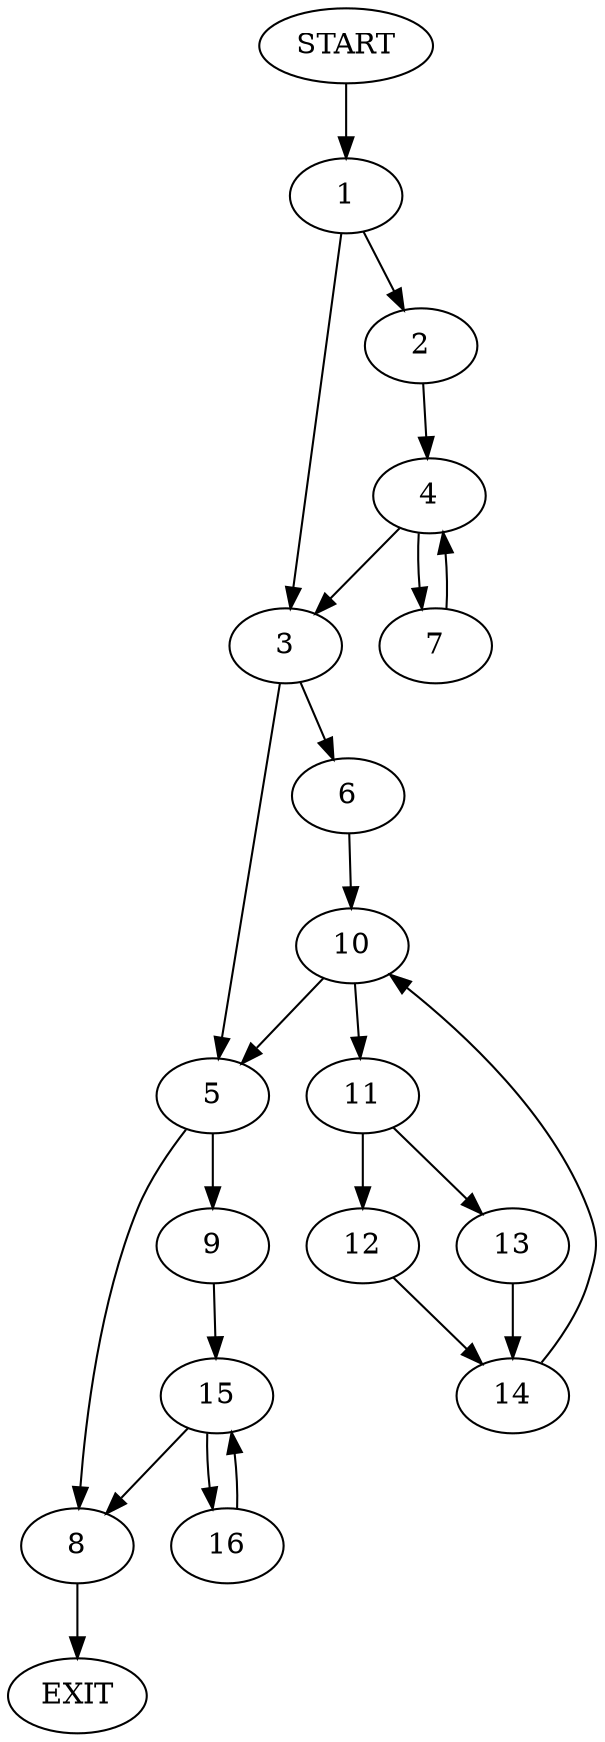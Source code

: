 digraph {
0 [label="START"]
17 [label="EXIT"]
0 -> 1
1 -> 2
1 -> 3
2 -> 4
3 -> 5
3 -> 6
4 -> 7
4 -> 3
7 -> 4
5 -> 8
5 -> 9
6 -> 10
10 -> 11
10 -> 5
11 -> 12
11 -> 13
13 -> 14
12 -> 14
14 -> 10
8 -> 17
9 -> 15
15 -> 8
15 -> 16
16 -> 15
}
